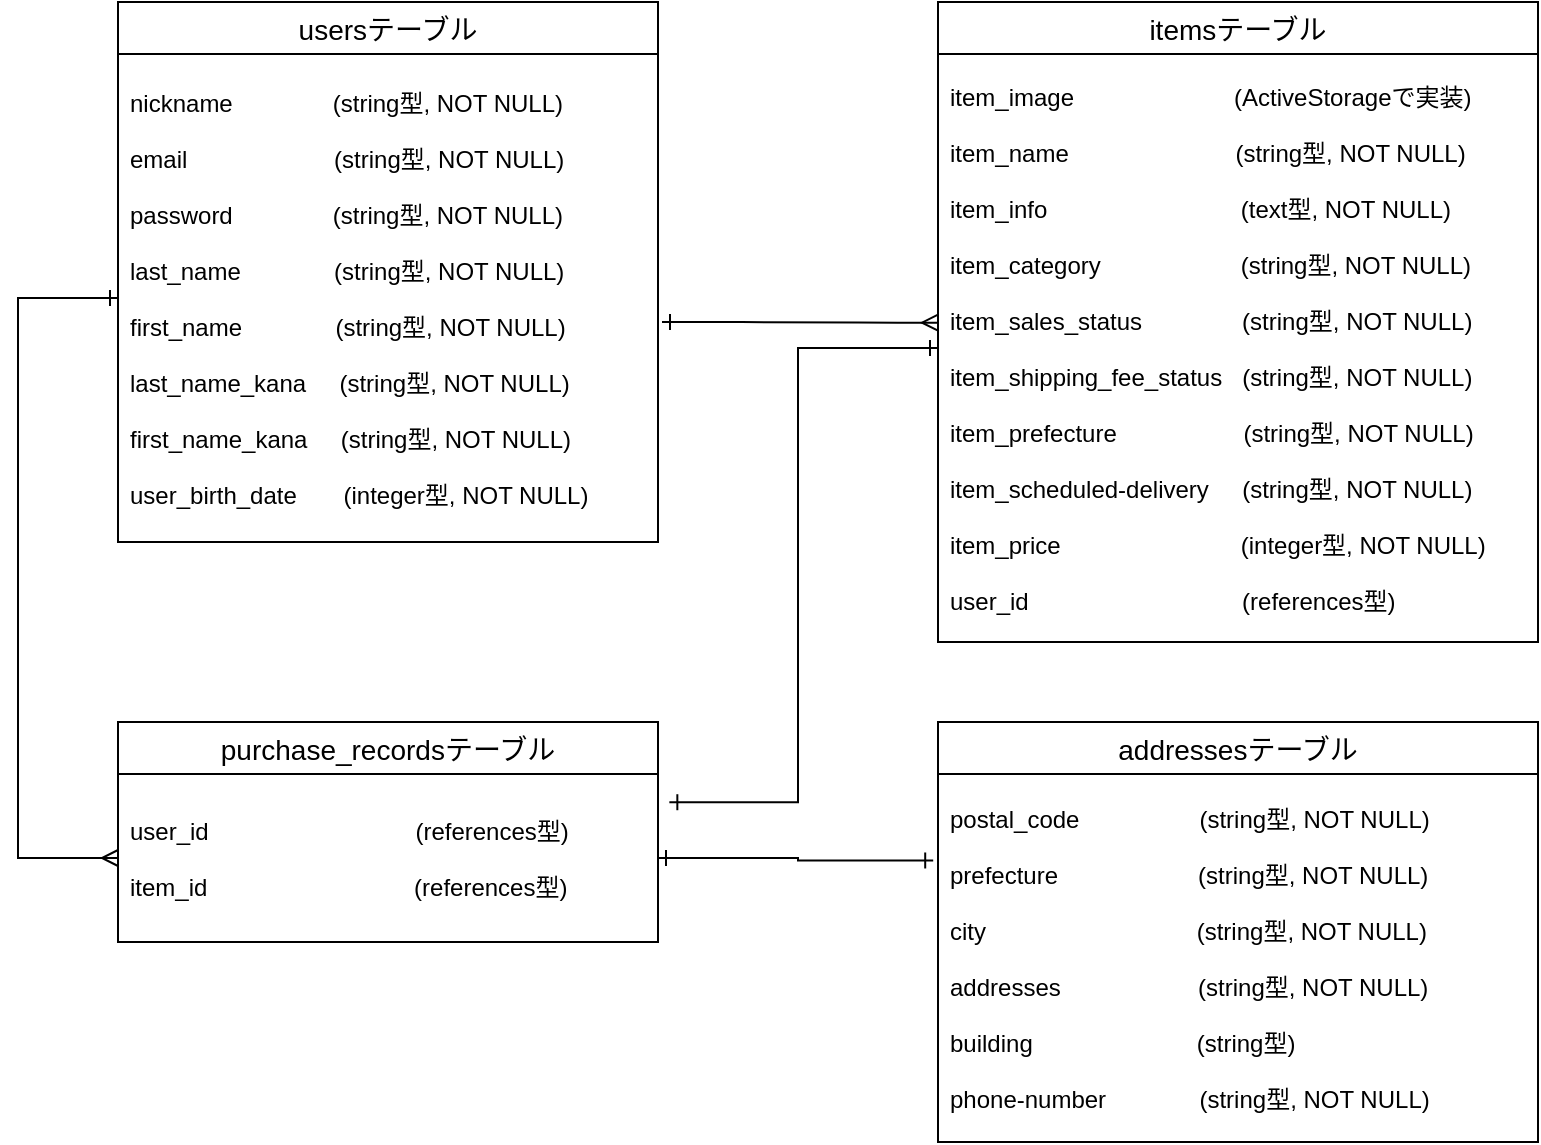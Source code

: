 <mxfile version="13.10.0" type="embed">
    <diagram id="AQcEZuvV2m0JnM66fpUi" name="ページ1">
        <mxGraphModel dx="772" dy="319" grid="1" gridSize="10" guides="1" tooltips="1" connect="1" arrows="1" fold="1" page="1" pageScale="1" pageWidth="850" pageHeight="1100" math="0" shadow="0">
            <root>
                <mxCell id="0"/>
                <mxCell id="1" parent="0"/>
                <mxCell id="16" value="usersテーブル" style="swimlane;fontStyle=0;childLayout=stackLayout;horizontal=1;startSize=26;horizontalStack=0;resizeParent=1;resizeParentMax=0;resizeLast=0;collapsible=1;marginBottom=0;align=center;fontSize=14;" parent="1" vertex="1">
                    <mxGeometry x="95" y="50" width="270" height="270" as="geometry"/>
                </mxCell>
                <mxCell id="19" value="nickname               (string型, NOT NULL)&#10;&#10;email                      (string型, NOT NULL)&#10;&#10;password               (string型, NOT NULL)&#10;&#10;last_name              (string型, NOT NULL)&#10;&#10;first_name              (string型, NOT NULL)&#10;&#10;last_name_kana     (string型, NOT NULL)&#10;&#10;first_name_kana     (string型, NOT NULL)&#10;&#10;user_birth_date       (integer型, NOT NULL)" style="text;strokeColor=none;fillColor=none;spacingLeft=4;spacingRight=4;overflow=hidden;rotatable=0;points=[[0,0.5],[1,0.5]];portConstraint=eastwest;fontSize=12;verticalAlign=middle;fontFamily=Helvetica;" parent="16" vertex="1">
                    <mxGeometry y="26" width="270" height="244" as="geometry"/>
                </mxCell>
                <mxCell id="22" value="purchase_recordsテーブル" style="swimlane;fontStyle=0;childLayout=stackLayout;horizontal=1;startSize=26;horizontalStack=0;resizeParent=1;resizeParentMax=0;resizeLast=0;collapsible=1;marginBottom=0;align=center;fontSize=14;" parent="1" vertex="1">
                    <mxGeometry x="95" y="410" width="270" height="110" as="geometry"/>
                </mxCell>
                <mxCell id="23" value="user_id                               (references型)&#10;&#10;item_id                               (references型)" style="text;strokeColor=none;fillColor=none;spacingLeft=4;spacingRight=4;overflow=hidden;rotatable=0;points=[[0,0.5],[1,0.5]];portConstraint=eastwest;fontSize=12;verticalAlign=middle;fontFamily=Helvetica;" parent="22" vertex="1">
                    <mxGeometry y="26" width="270" height="84" as="geometry"/>
                </mxCell>
                <mxCell id="24" value="itemsテーブル" style="swimlane;fontStyle=0;childLayout=stackLayout;horizontal=1;startSize=26;horizontalStack=0;resizeParent=1;resizeParentMax=0;resizeLast=0;collapsible=1;marginBottom=0;align=center;fontSize=14;" parent="1" vertex="1">
                    <mxGeometry x="505" y="50" width="300" height="320" as="geometry"/>
                </mxCell>
                <mxCell id="25" value="item_image                        (ActiveStorageで実装)&#10;&#10;item_name                         (string型, NOT NULL)&#10;&#10;item_info                             (text型, NOT NULL)&#10;&#10;item_category                     (string型, NOT NULL)&#10;&#10;item_sales_status               (string型, NOT NULL)&#10;&#10;item_shipping_fee_status   (string型, NOT NULL)&#10;&#10;item_prefecture                   (string型, NOT NULL)&#10;&#10;item_scheduled-delivery     (string型, NOT NULL)&#10;&#10;item_price                           (integer型, NOT NULL)&#10;&#10;user_id                                (references型)" style="text;strokeColor=none;fillColor=none;spacingLeft=4;spacingRight=4;overflow=hidden;rotatable=0;points=[[0,0.5],[1,0.5]];portConstraint=eastwest;fontSize=12;verticalAlign=middle;fontFamily=Helvetica;" parent="24" vertex="1">
                    <mxGeometry y="26" width="300" height="294" as="geometry"/>
                </mxCell>
                <mxCell id="30" value="" style="edgeStyle=entityRelationEdgeStyle;fontSize=12;html=1;endArrow=ERmany;entryX=0;entryY=0.457;entryDx=0;entryDy=0;entryPerimeter=0;strokeWidth=1;endFill=0;startArrow=ERone;startFill=0;jumpSize=6;shadow=0;" parent="1" target="25" edge="1">
                    <mxGeometry width="100" height="100" relative="1" as="geometry">
                        <mxPoint x="367" y="210" as="sourcePoint"/>
                        <mxPoint x="515" y="110" as="targetPoint"/>
                    </mxGeometry>
                </mxCell>
                <mxCell id="31" value="addressesテーブル" style="swimlane;fontStyle=0;childLayout=stackLayout;horizontal=1;startSize=26;horizontalStack=0;resizeParent=1;resizeParentMax=0;resizeLast=0;collapsible=1;marginBottom=0;align=center;fontSize=14;" vertex="1" parent="1">
                    <mxGeometry x="505" y="410" width="300" height="210" as="geometry"/>
                </mxCell>
                <mxCell id="32" value="postal_code                  (string型, NOT NULL)&#10;&#10;prefecture                     (string型, NOT NULL)&#10;&#10;city 　                           (string型, NOT NULL)&#10;&#10;addresses               　  (string型, NOT NULL)&#10;&#10;building                  　   (string型)&#10;&#10;phone-number              (string型, NOT NULL)" style="text;strokeColor=none;fillColor=none;spacingLeft=4;spacingRight=4;overflow=hidden;rotatable=0;points=[[0,0.5],[1,0.5]];portConstraint=eastwest;fontSize=12;verticalAlign=middle;fontFamily=Helvetica;" vertex="1" parent="31">
                    <mxGeometry y="26" width="300" height="184" as="geometry"/>
                </mxCell>
                <mxCell id="35" style="edgeStyle=orthogonalEdgeStyle;rounded=0;orthogonalLoop=1;jettySize=auto;html=1;entryX=0;entryY=0.5;entryDx=0;entryDy=0;startArrow=ERone;startFill=0;endArrow=ERmany;endFill=0;" edge="1" parent="1" source="19" target="23">
                    <mxGeometry relative="1" as="geometry">
                        <Array as="points">
                            <mxPoint x="45" y="198"/>
                            <mxPoint x="45" y="478"/>
                        </Array>
                    </mxGeometry>
                </mxCell>
                <mxCell id="36" style="edgeStyle=orthogonalEdgeStyle;rounded=0;orthogonalLoop=1;jettySize=auto;html=1;startArrow=ERone;startFill=0;endArrow=ERone;endFill=0;entryX=1.021;entryY=0.168;entryDx=0;entryDy=0;entryPerimeter=0;" edge="1" parent="1" source="25" target="23">
                    <mxGeometry relative="1" as="geometry">
                        <mxPoint x="400" y="460" as="targetPoint"/>
                    </mxGeometry>
                </mxCell>
                <mxCell id="40" style="edgeStyle=orthogonalEdgeStyle;rounded=0;orthogonalLoop=1;jettySize=auto;html=1;startArrow=ERone;startFill=0;endArrow=ERone;endFill=0;entryX=-0.008;entryY=0.235;entryDx=0;entryDy=0;entryPerimeter=0;" edge="1" parent="1" source="23" target="32">
                    <mxGeometry relative="1" as="geometry">
                        <mxPoint x="480" y="478" as="targetPoint"/>
                    </mxGeometry>
                </mxCell>
            </root>
        </mxGraphModel>
    </diagram>
</mxfile>